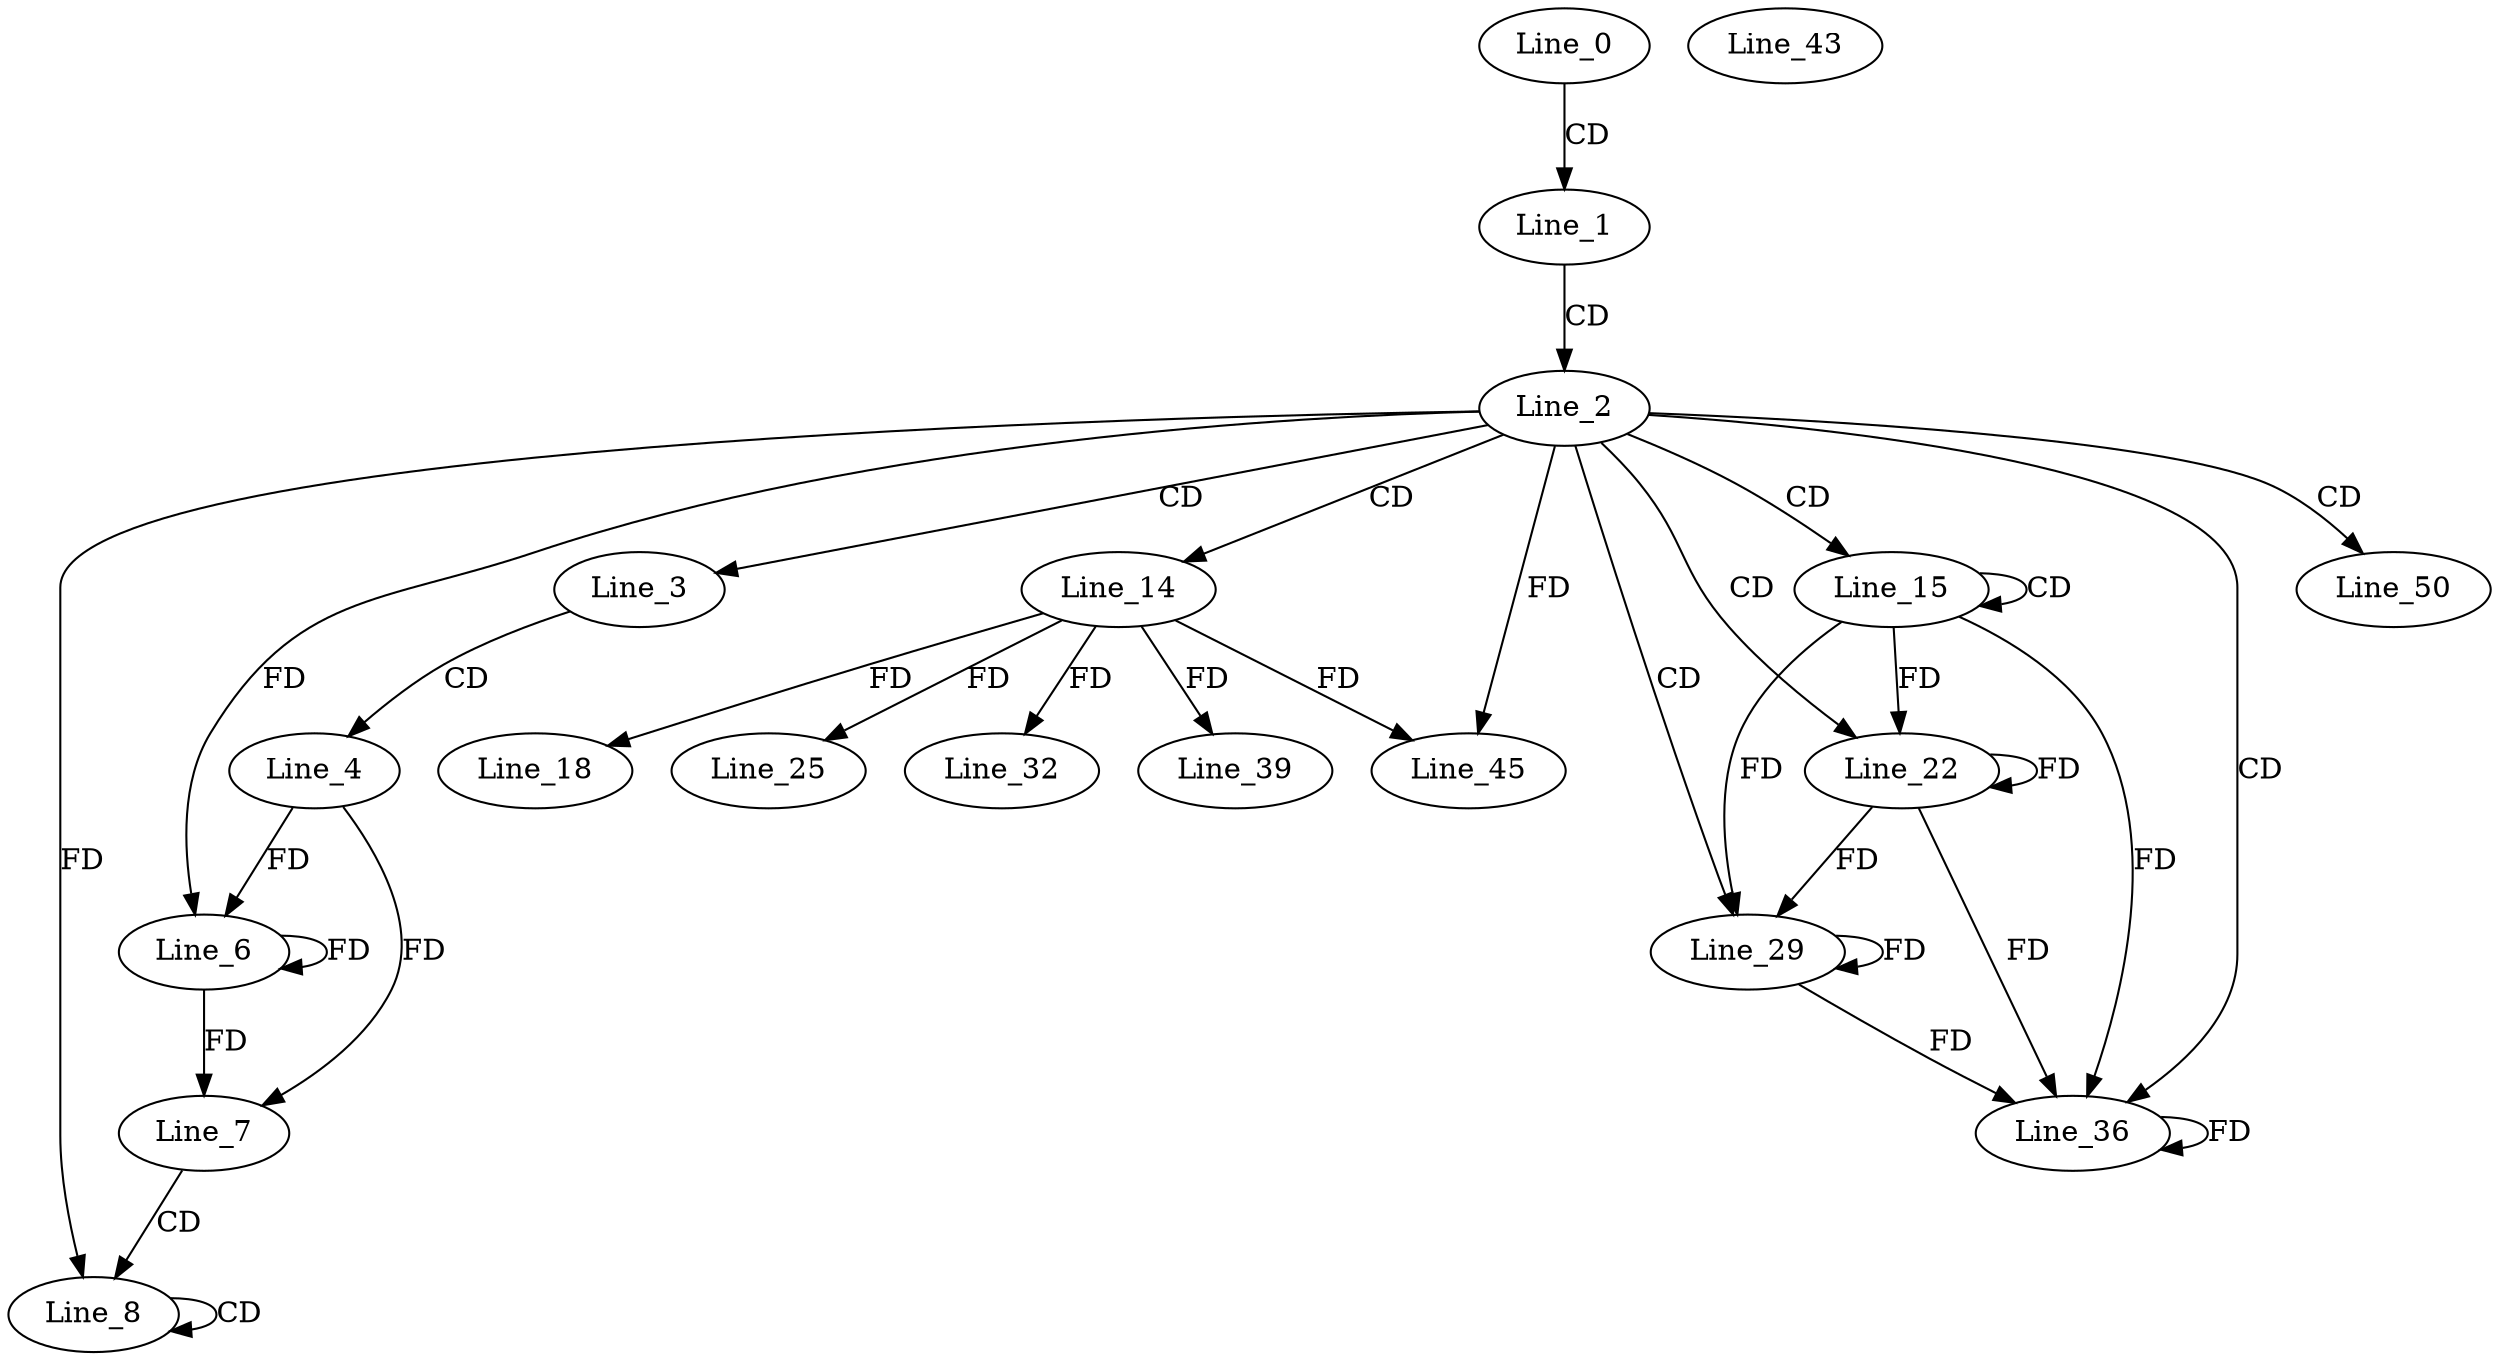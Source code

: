 digraph G {
  Line_0;
  Line_1;
  Line_2;
  Line_3;
  Line_4;
  Line_6;
  Line_6;
  Line_7;
  Line_7;
  Line_8;
  Line_8;
  Line_14;
  Line_15;
  Line_15;
  Line_18;
  Line_22;
  Line_22;
  Line_25;
  Line_29;
  Line_29;
  Line_32;
  Line_36;
  Line_36;
  Line_39;
  Line_43;
  Line_45;
  Line_50;
  Line_0 -> Line_1 [ label="CD" ];
  Line_1 -> Line_2 [ label="CD" ];
  Line_2 -> Line_3 [ label="CD" ];
  Line_3 -> Line_4 [ label="CD" ];
  Line_4 -> Line_6 [ label="FD" ];
  Line_6 -> Line_6 [ label="FD" ];
  Line_2 -> Line_6 [ label="FD" ];
  Line_4 -> Line_7 [ label="FD" ];
  Line_6 -> Line_7 [ label="FD" ];
  Line_7 -> Line_8 [ label="CD" ];
  Line_8 -> Line_8 [ label="CD" ];
  Line_2 -> Line_8 [ label="FD" ];
  Line_2 -> Line_14 [ label="CD" ];
  Line_2 -> Line_15 [ label="CD" ];
  Line_15 -> Line_15 [ label="CD" ];
  Line_14 -> Line_18 [ label="FD" ];
  Line_2 -> Line_22 [ label="CD" ];
  Line_15 -> Line_22 [ label="FD" ];
  Line_22 -> Line_22 [ label="FD" ];
  Line_14 -> Line_25 [ label="FD" ];
  Line_2 -> Line_29 [ label="CD" ];
  Line_15 -> Line_29 [ label="FD" ];
  Line_22 -> Line_29 [ label="FD" ];
  Line_29 -> Line_29 [ label="FD" ];
  Line_14 -> Line_32 [ label="FD" ];
  Line_2 -> Line_36 [ label="CD" ];
  Line_15 -> Line_36 [ label="FD" ];
  Line_22 -> Line_36 [ label="FD" ];
  Line_29 -> Line_36 [ label="FD" ];
  Line_36 -> Line_36 [ label="FD" ];
  Line_14 -> Line_39 [ label="FD" ];
  Line_2 -> Line_45 [ label="FD" ];
  Line_14 -> Line_45 [ label="FD" ];
  Line_2 -> Line_50 [ label="CD" ];
}
